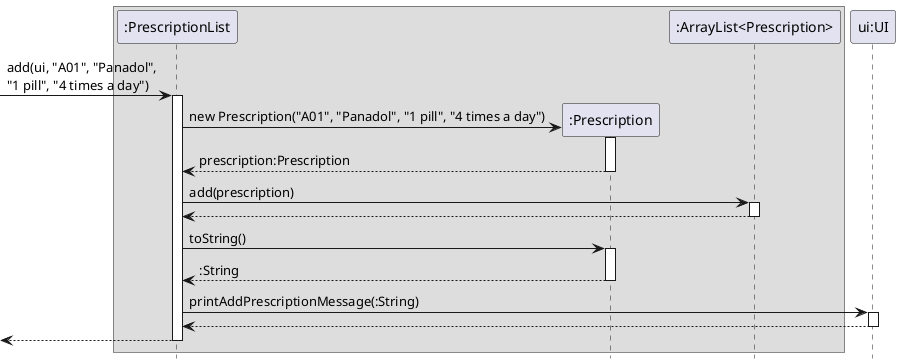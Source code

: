 @startuml
hide footbox

box
participant ":PrescriptionList" as A
participant ":Prescription" as B
participant ":ArrayList<Prescription>" as C
end box

participant "ui:UI" as D

[-> A : add(ui, "A01", "Panadol", \n"1 pill", "4 times a day")
activate A


create B
A -> B : new Prescription("A01", "Panadol", "1 pill", "4 times a day")
activate B
B --> A : prescription:Prescription
deactivate B

A -> C : add(prescription)
activate C
return

A -> B : toString()
activate B
return :String

A -> D : printAddPrescriptionMessage(:String)
activate D
return

return

@enduml